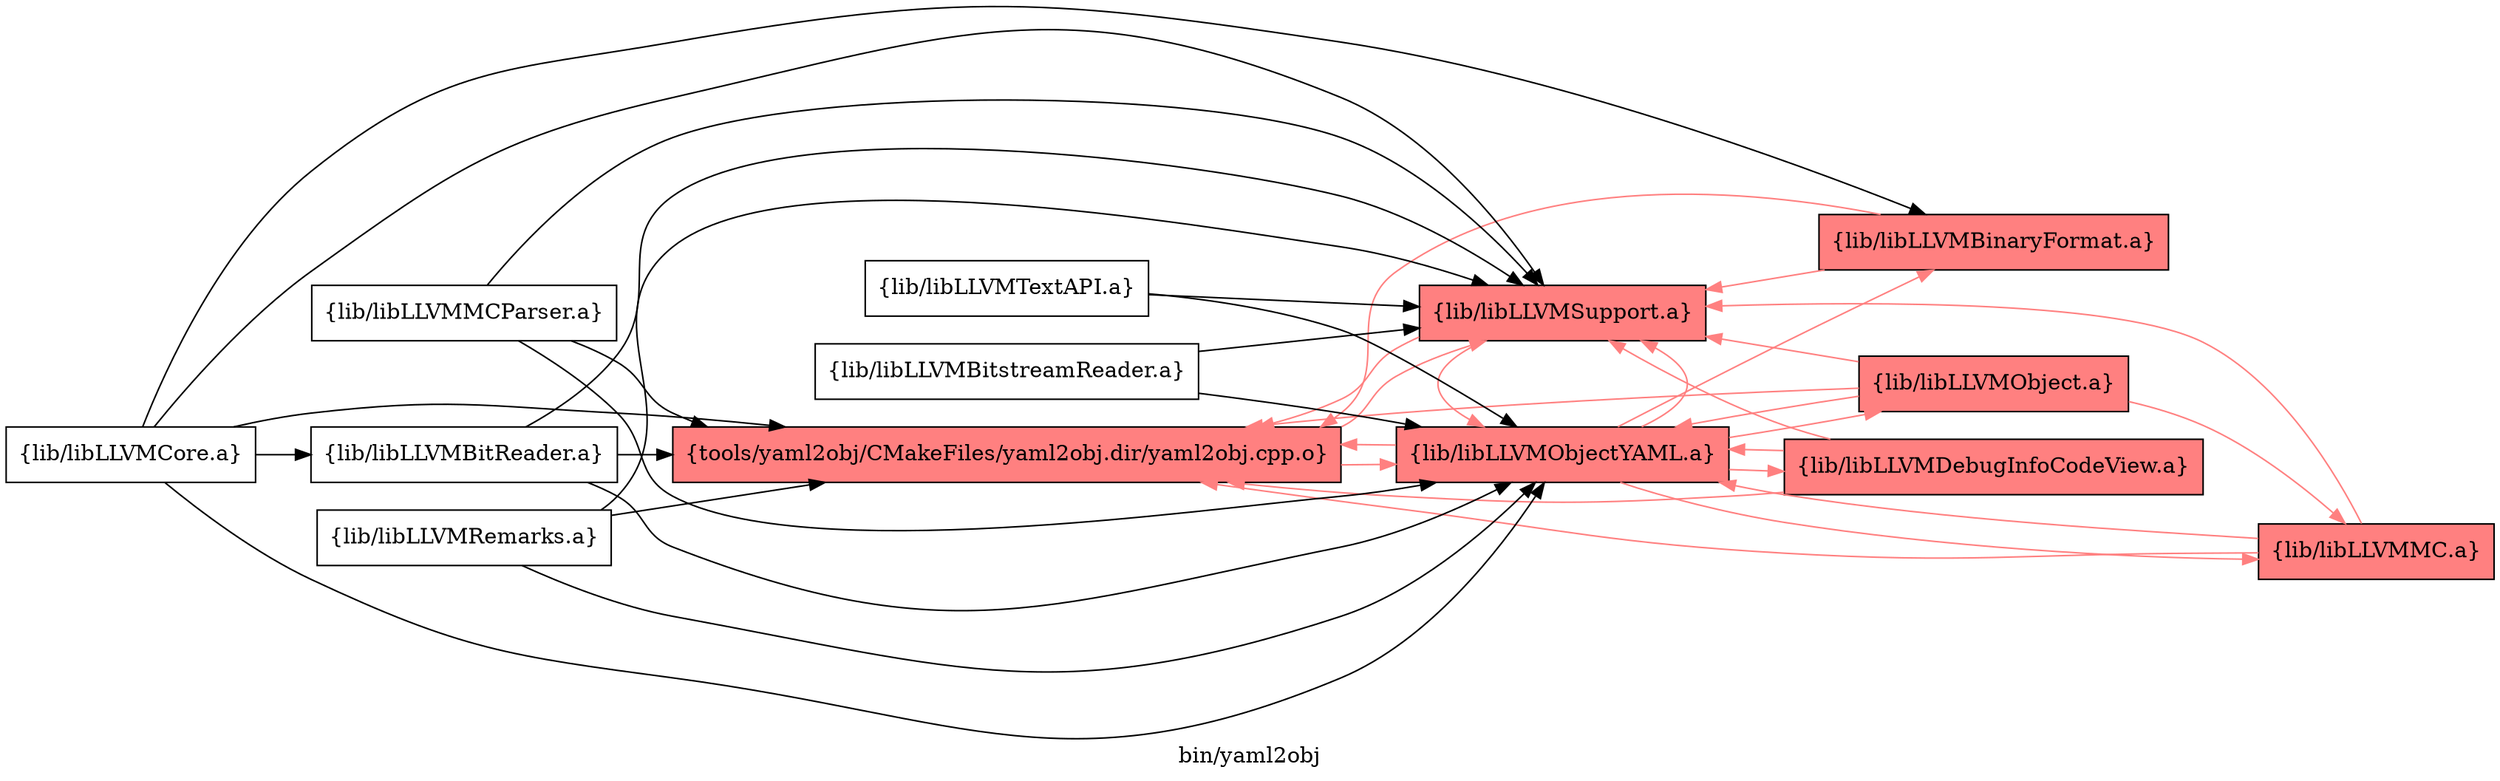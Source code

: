 digraph "bin/yaml2obj" {
	label="bin/yaml2obj";
	rankdir="LR"
	{ rank=same; Node0x55db4ddeac48;  }
	{ rank=same; Node0x55db4dde9c08; Node0x55db4ddeaab8;  }

	Node0x55db4ddeac48 [shape=record,shape=box,style=filled,fillcolor="1.000000 0.5 1",group=1,label="{tools/yaml2obj/CMakeFiles/yaml2obj.dir/yaml2obj.cpp.o}"];
	Node0x55db4ddeac48 -> Node0x55db4dde9c08[color="1.000000 0.5 1"];
	Node0x55db4ddeac48 -> Node0x55db4ddeaab8[color="1.000000 0.5 1"];
	Node0x55db4dde9c08 [shape=record,shape=box,style=filled,fillcolor="1.000000 0.5 1",group=1,label="{lib/libLLVMObjectYAML.a}"];
	Node0x55db4dde9c08 -> Node0x55db4ddeaab8[color="1.000000 0.5 1"];
	Node0x55db4dde9c08 -> Node0x55db4ddeac48[color="1.000000 0.5 1"];
	Node0x55db4dde9c08 -> Node0x55db4ddf13b8[color="1.000000 0.5 1"];
	Node0x55db4dde9c08 -> Node0x55db4ddf1ae8[color="1.000000 0.5 1"];
	Node0x55db4dde9c08 -> Node0x55db4ddf09b8[color="1.000000 0.5 1"];
	Node0x55db4dde9c08 -> Node0x55db4ddea568[color="1.000000 0.5 1"];
	Node0x55db4ddeaab8 [shape=record,shape=box,style=filled,fillcolor="1.000000 0.5 1",group=1,label="{lib/libLLVMSupport.a}"];
	Node0x55db4ddeaab8 -> Node0x55db4dde9c08[color="1.000000 0.5 1"];
	Node0x55db4ddeaab8 -> Node0x55db4ddeac48[color="1.000000 0.5 1"];
	Node0x55db4ddf13b8 [shape=record,shape=box,style=filled,fillcolor="1.000000 0.5 1",group=1,label="{lib/libLLVMMC.a}"];
	Node0x55db4ddf13b8 -> Node0x55db4dde9c08[color="1.000000 0.5 1"];
	Node0x55db4ddf13b8 -> Node0x55db4ddeaab8[color="1.000000 0.5 1"];
	Node0x55db4ddf13b8 -> Node0x55db4ddeac48[color="1.000000 0.5 1"];
	Node0x55db4ddf1ae8 [shape=record,shape=box,style=filled,fillcolor="1.000000 0.5 1",group=1,label="{lib/libLLVMBinaryFormat.a}"];
	Node0x55db4ddf1ae8 -> Node0x55db4ddeac48[color="1.000000 0.5 1"];
	Node0x55db4ddf1ae8 -> Node0x55db4ddeaab8[color="1.000000 0.5 1"];
	Node0x55db4ddf09b8 [shape=record,shape=box,style=filled,fillcolor="1.000000 0.5 1",group=1,label="{lib/libLLVMDebugInfoCodeView.a}"];
	Node0x55db4ddf09b8 -> Node0x55db4ddeaab8[color="1.000000 0.5 1"];
	Node0x55db4ddf09b8 -> Node0x55db4dde9c08[color="1.000000 0.5 1"];
	Node0x55db4ddf09b8 -> Node0x55db4ddeac48[color="1.000000 0.5 1"];
	Node0x55db4ddea568 [shape=record,shape=box,style=filled,fillcolor="1.000000 0.5 1",group=1,label="{lib/libLLVMObject.a}"];
	Node0x55db4ddea568 -> Node0x55db4dde9c08[color="1.000000 0.5 1"];
	Node0x55db4ddea568 -> Node0x55db4ddeaab8[color="1.000000 0.5 1"];
	Node0x55db4ddea568 -> Node0x55db4ddeac48[color="1.000000 0.5 1"];
	Node0x55db4ddea568 -> Node0x55db4ddf13b8[color="1.000000 0.5 1"];
	Node0x55db4ddf31b8 [shape=record,shape=box,group=0,label="{lib/libLLVMBitReader.a}"];
	Node0x55db4ddf31b8 -> Node0x55db4ddeac48;
	Node0x55db4ddf31b8 -> Node0x55db4dde9c08;
	Node0x55db4ddf31b8 -> Node0x55db4ddeaab8;
	Node0x55db4ddf3708 [shape=record,shape=box,group=0,label="{lib/libLLVMCore.a}"];
	Node0x55db4ddf3708 -> Node0x55db4ddeaab8;
	Node0x55db4ddf3708 -> Node0x55db4dde9c08;
	Node0x55db4ddf3708 -> Node0x55db4ddf1ae8;
	Node0x55db4ddf3708 -> Node0x55db4ddeac48;
	Node0x55db4ddf3708 -> Node0x55db4ddf31b8;
	Node0x55db4ddf27b8 [shape=record,shape=box,group=0,label="{lib/libLLVMRemarks.a}"];
	Node0x55db4ddf27b8 -> Node0x55db4dde9c08;
	Node0x55db4ddf27b8 -> Node0x55db4ddeaab8;
	Node0x55db4ddf27b8 -> Node0x55db4ddeac48;
	Node0x55db4ddf2da8 [shape=record,shape=box,group=0,label="{lib/libLLVMBitstreamReader.a}"];
	Node0x55db4ddf2da8 -> Node0x55db4dde9c08;
	Node0x55db4ddf2da8 -> Node0x55db4ddeaab8;
	Node0x55db4ddf1db8 [shape=record,shape=box,group=0,label="{lib/libLLVMMCParser.a}"];
	Node0x55db4ddf1db8 -> Node0x55db4ddeac48;
	Node0x55db4ddf1db8 -> Node0x55db4dde9c08;
	Node0x55db4ddf1db8 -> Node0x55db4ddeaab8;
	Node0x55db4ddf2308 [shape=record,shape=box,group=0,label="{lib/libLLVMTextAPI.a}"];
	Node0x55db4ddf2308 -> Node0x55db4ddeaab8;
	Node0x55db4ddf2308 -> Node0x55db4dde9c08;
}
